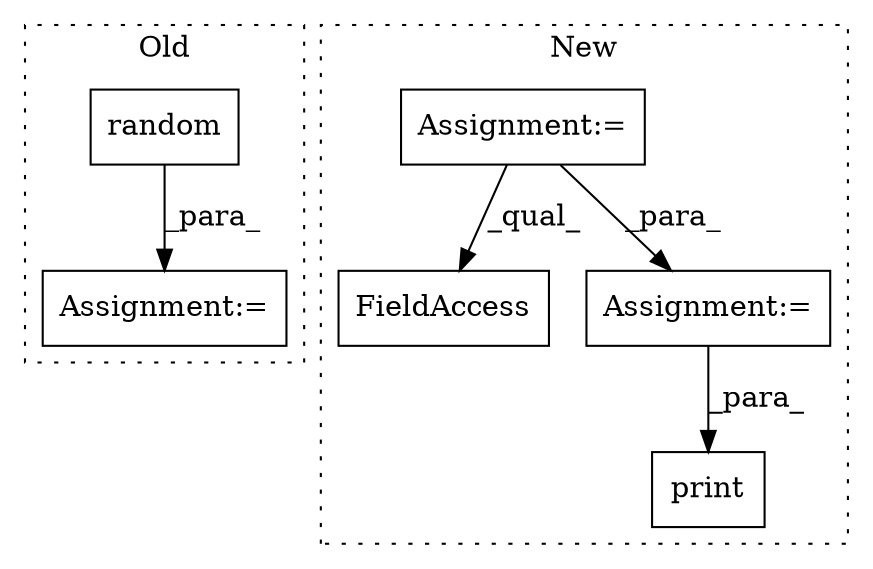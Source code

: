 digraph G {
subgraph cluster0 {
1 [label="random" a="32" s="285,314" l="12,2" shape="box"];
3 [label="Assignment:=" a="7" s="259" l="1" shape="box"];
label = "Old";
style="dotted";
}
subgraph cluster1 {
2 [label="print" a="32" s="581,620" l="6,1" shape="box"];
4 [label="Assignment:=" a="7" s="202" l="1" shape="box"];
5 [label="FieldAccess" a="22" s="395" l="11" shape="box"];
6 [label="Assignment:=" a="7" s="422,499" l="53,2" shape="box"];
label = "New";
style="dotted";
}
1 -> 3 [label="_para_"];
4 -> 5 [label="_qual_"];
4 -> 6 [label="_para_"];
6 -> 2 [label="_para_"];
}